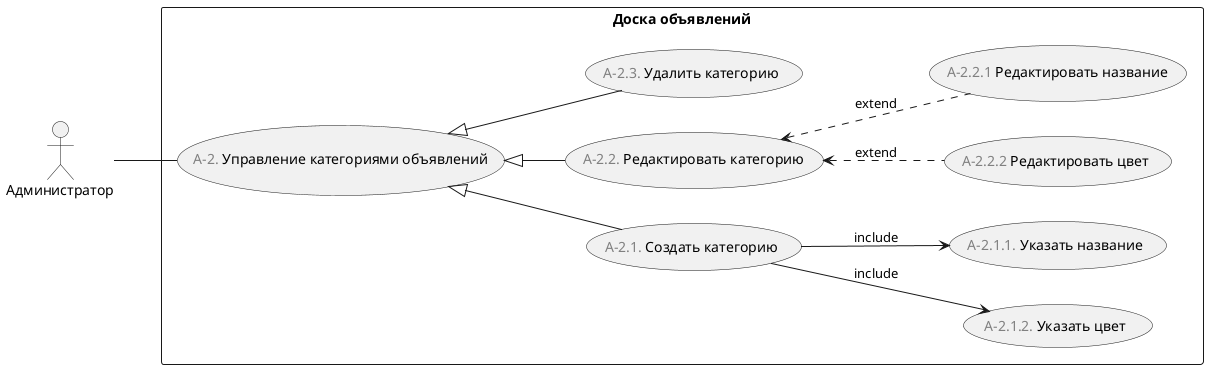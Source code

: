 ﻿@startuml
'https://plantuml.com/use-case-diagram

left to right direction

:Администратор: as admin

rectangle "Доска объявлений" {
    (<font color="gray">A-2.</font> Управление категориями объявлений) as manage_categories
    
    (<font color="gray">A-2.1.</font> Создать категорию) as create_category
    (<font color="gray">A-2.2.</font> Редактировать категорию) as edit_category
    (<font color="gray">A-2.3.</font> Удалить категорию) as delete_category

    admin -- manage_categories
    manage_categories <|-- delete_category
    manage_categories <|-- edit_category
    manage_categories <|-- create_category
    
    create_category --> (<font color="gray">A-2.1.2.</font> Указать цвет) : include
    create_category --> (<font color="gray">A-2.1.1.</font> Указать название) : include
    
    edit_category <.. (<font color="gray">A-2.2.2</font> Редактировать цвет) : extend
    edit_category <.. (<font color="gray">A-2.2.1</font> Редактировать название) : extend
}

@enduml